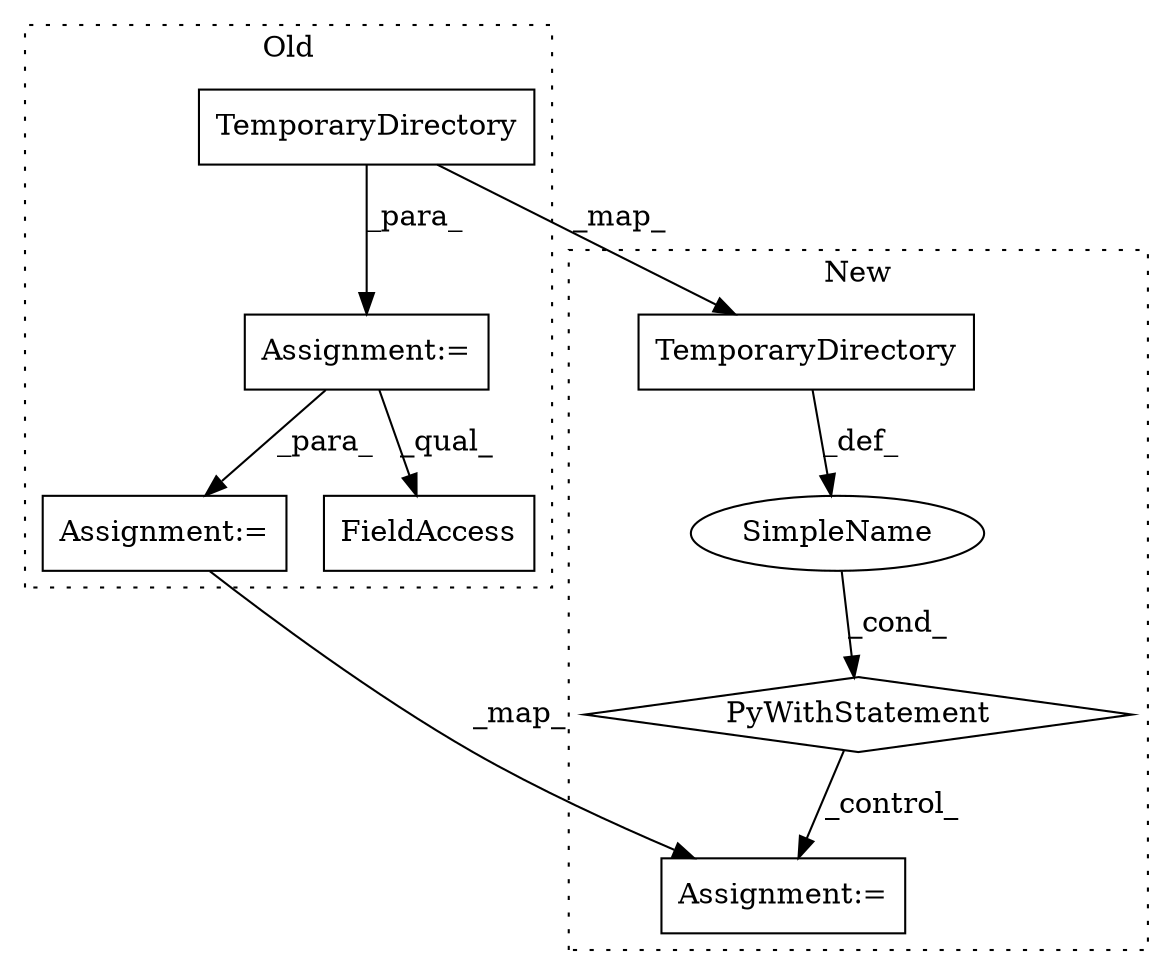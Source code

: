 digraph G {
subgraph cluster0 {
1 [label="TemporaryDirectory" a="32" s="3174" l="20" shape="box"];
4 [label="Assignment:=" a="7" s="3164" l="1" shape="box"];
7 [label="Assignment:=" a="7" s="3264" l="1" shape="box"];
8 [label="FieldAccess" a="22" s="3219" l="12" shape="box"];
label = "Old";
style="dotted";
}
subgraph cluster1 {
2 [label="TemporaryDirectory" a="32" s="3127" l="20" shape="box"];
3 [label="PyWithStatement" a="104" s="3108,3147" l="10,2" shape="diamond"];
5 [label="SimpleName" a="42" s="" l="" shape="ellipse"];
6 [label="Assignment:=" a="7" s="3241" l="1" shape="box"];
label = "New";
style="dotted";
}
1 -> 4 [label="_para_"];
1 -> 2 [label="_map_"];
2 -> 5 [label="_def_"];
3 -> 6 [label="_control_"];
4 -> 7 [label="_para_"];
4 -> 8 [label="_qual_"];
5 -> 3 [label="_cond_"];
7 -> 6 [label="_map_"];
}